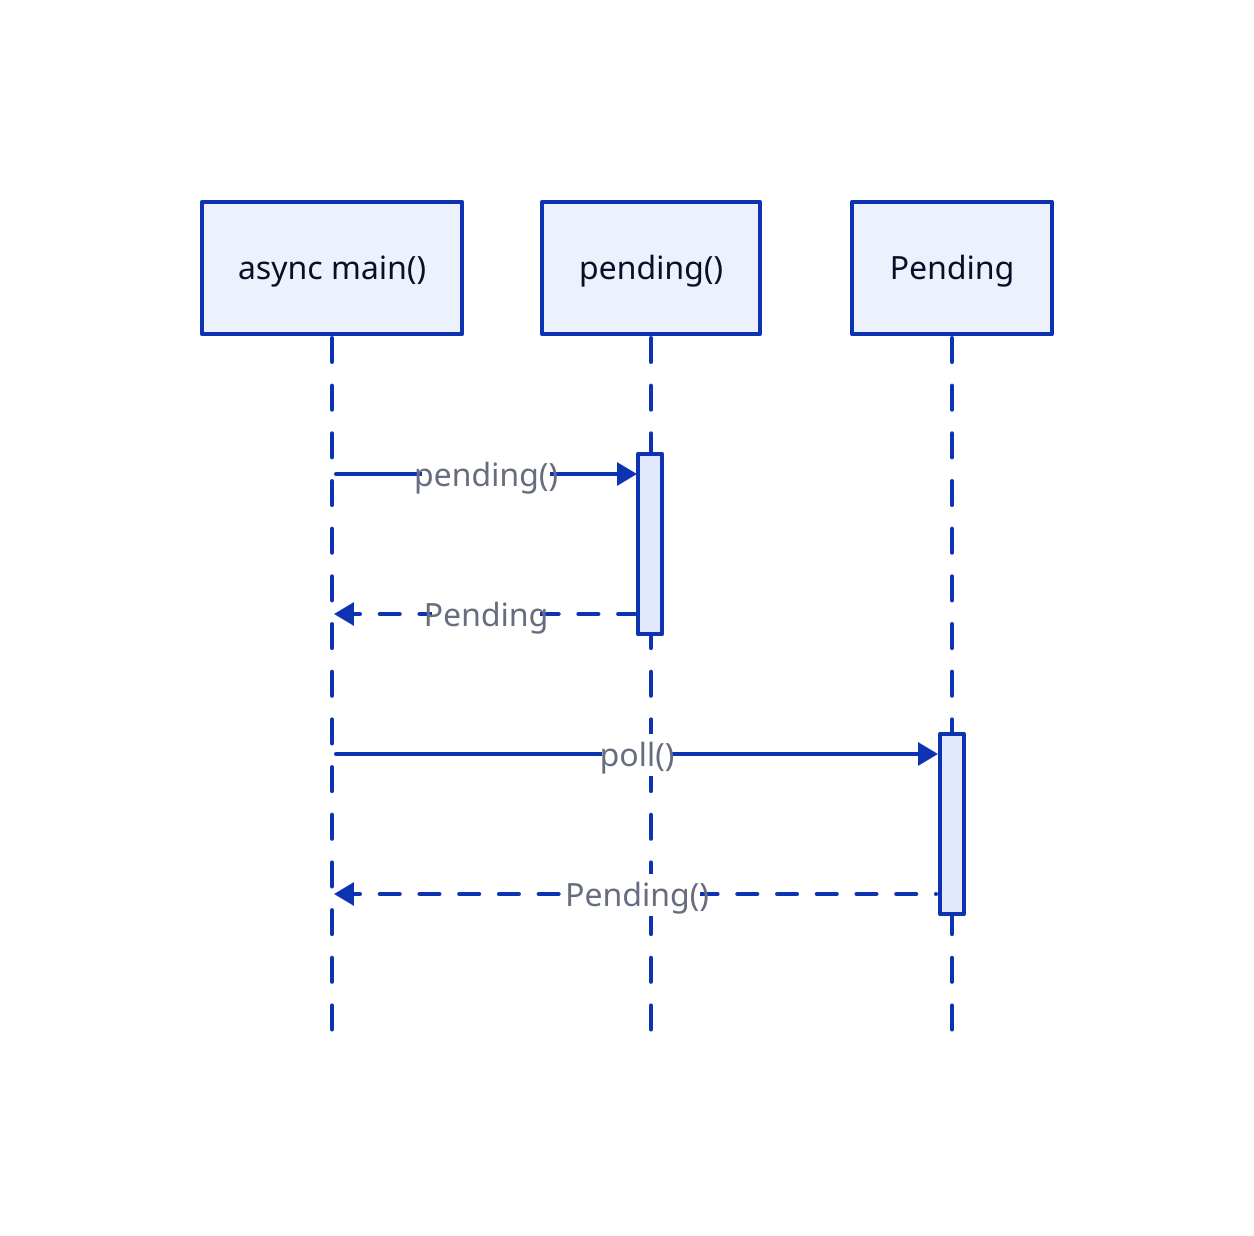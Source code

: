 shape: sequence_diagram

main: async main()
fn_pending: pending()
pending: Pending

main -> fn_pending.fn: pending()
main <- fn_pending.fn: Pending {
  style.stroke-dash: 5
}

main -> pending.future: poll()
main <- pending.future: Pending() {
  style.stroke-dash: 5
}
